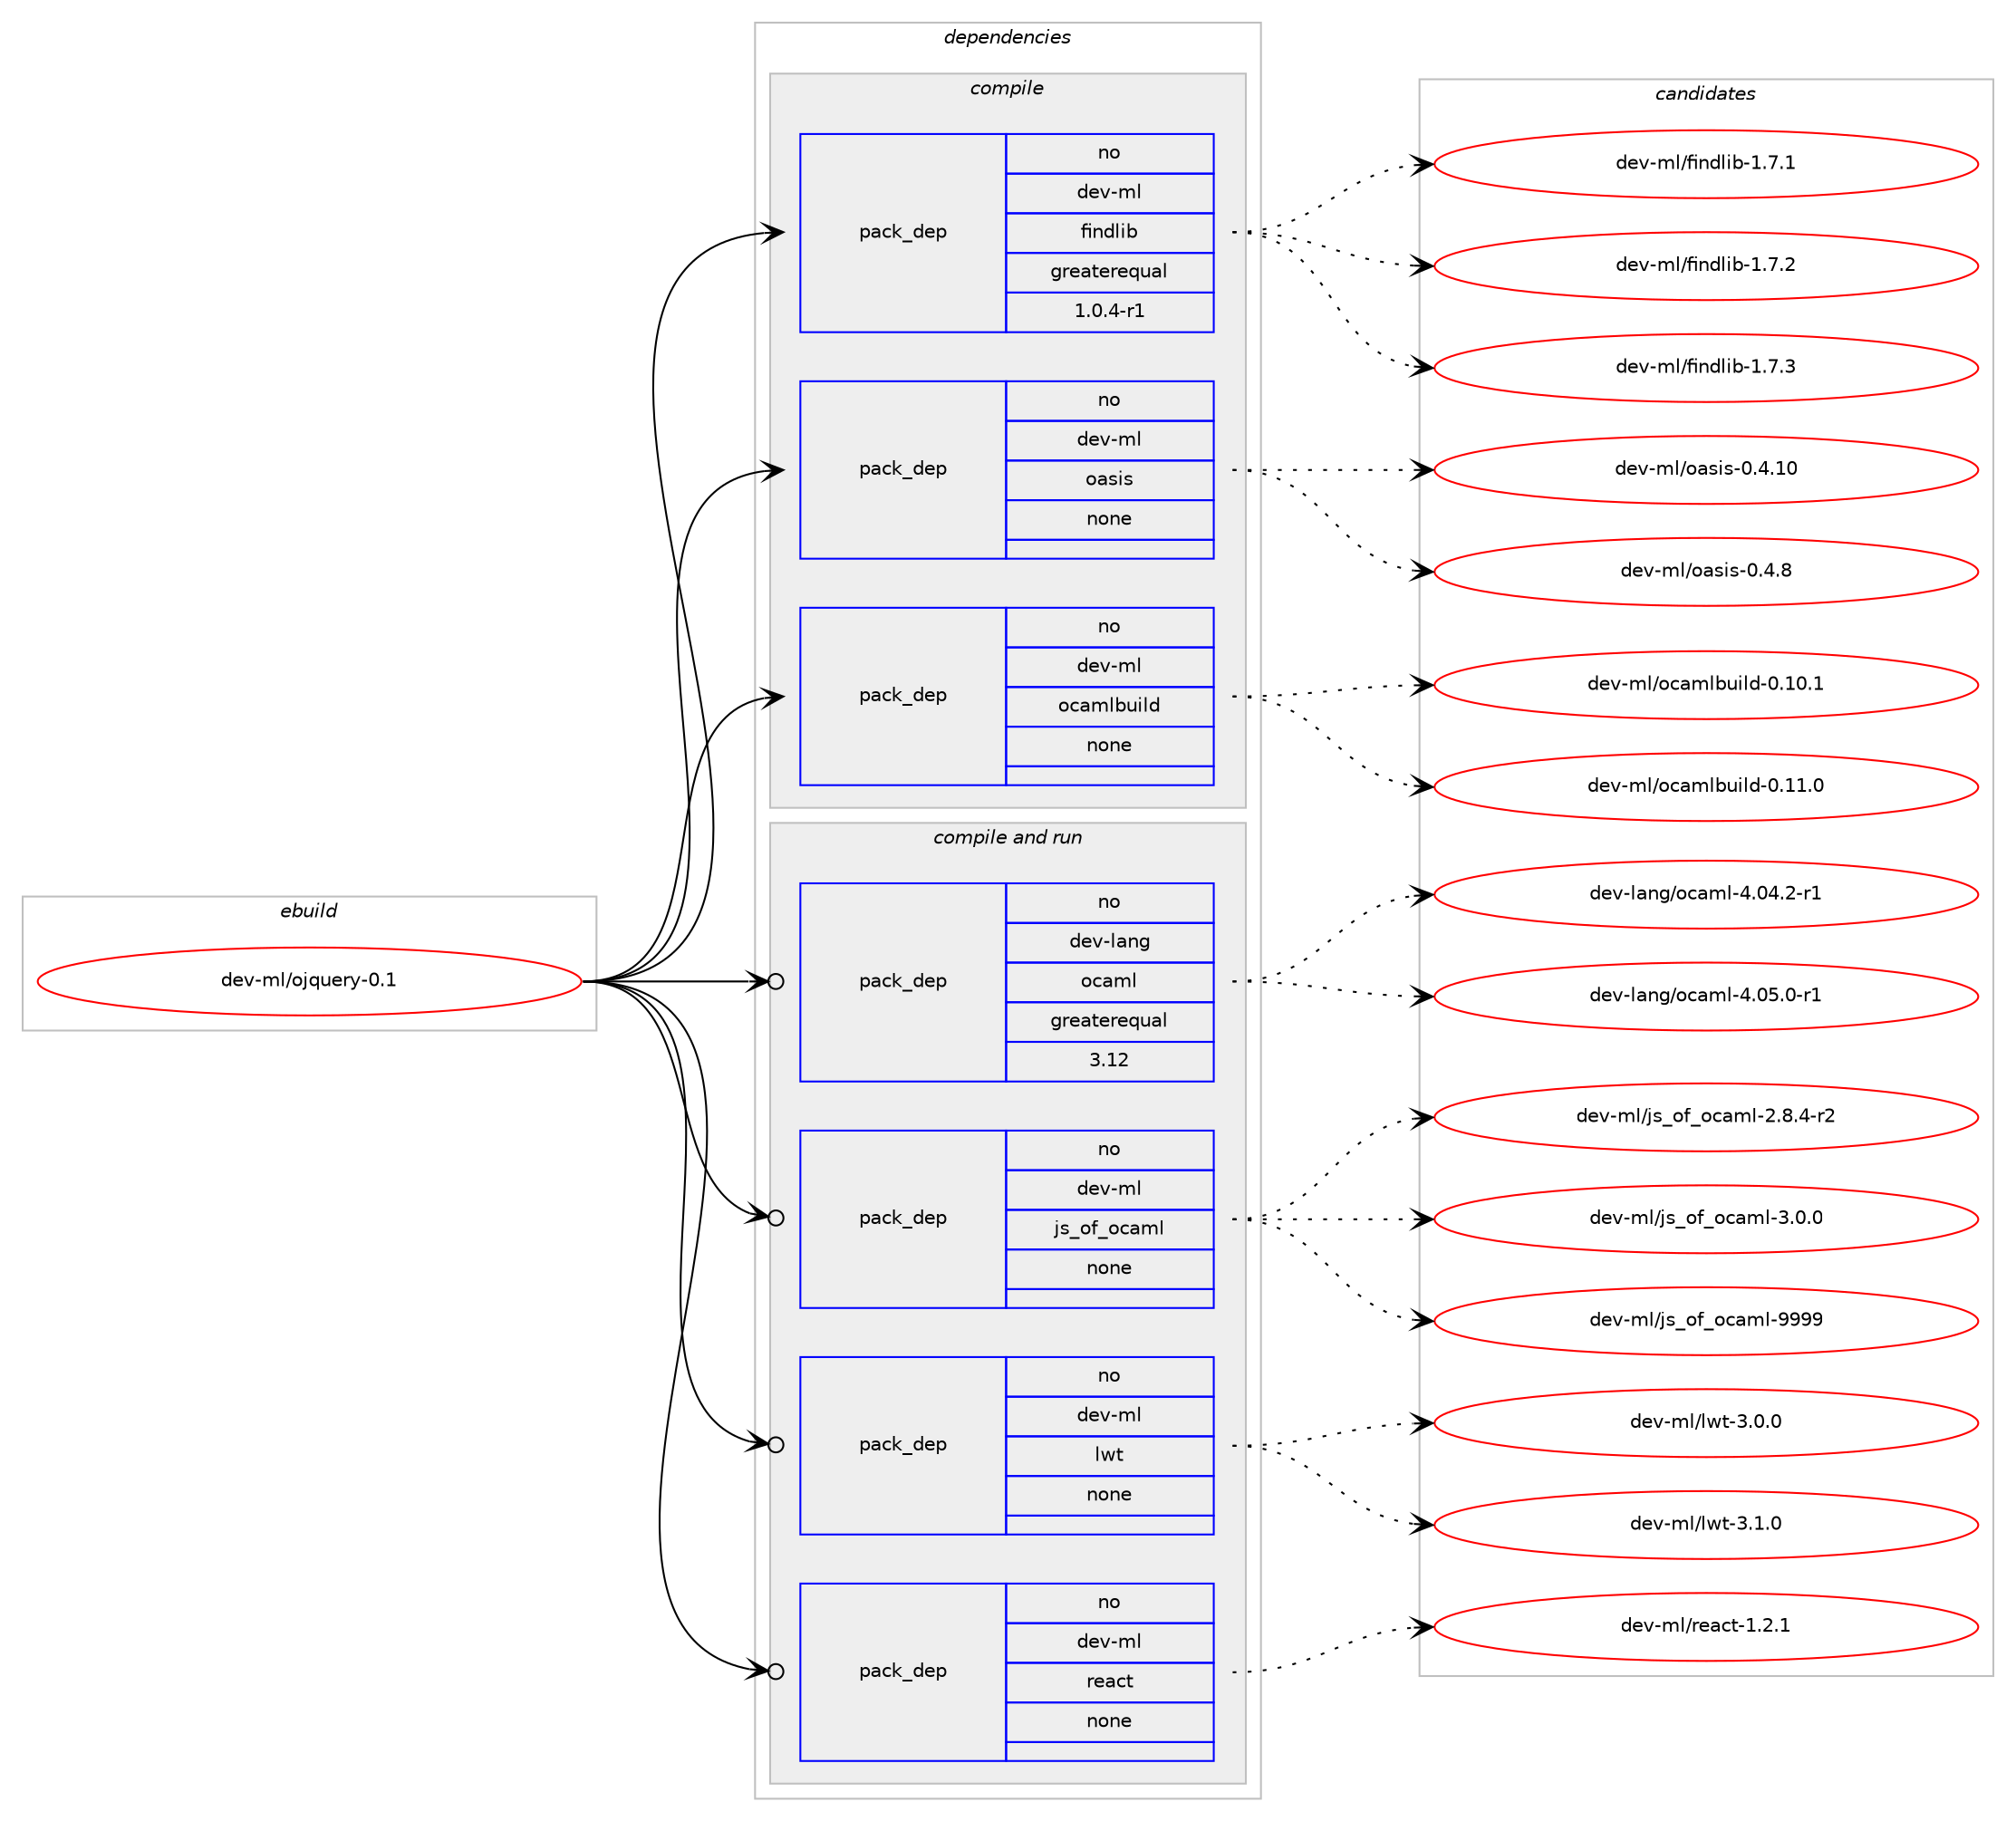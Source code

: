 digraph prolog {

# *************
# Graph options
# *************

newrank=true;
concentrate=true;
compound=true;
graph [rankdir=LR,fontname=Helvetica,fontsize=10,ranksep=1.5];#, ranksep=2.5, nodesep=0.2];
edge  [arrowhead=vee];
node  [fontname=Helvetica,fontsize=10];

# **********
# The ebuild
# **********

subgraph cluster_leftcol {
color=gray;
rank=same;
label=<<i>ebuild</i>>;
id [label="dev-ml/ojquery-0.1", color=red, width=4, href="../dev-ml/ojquery-0.1.svg"];
}

# ****************
# The dependencies
# ****************

subgraph cluster_midcol {
color=gray;
label=<<i>dependencies</i>>;
subgraph cluster_compile {
fillcolor="#eeeeee";
style=filled;
label=<<i>compile</i>>;
subgraph pack985150 {
dependency1375805 [label=<<TABLE BORDER="0" CELLBORDER="1" CELLSPACING="0" CELLPADDING="4" WIDTH="220"><TR><TD ROWSPAN="6" CELLPADDING="30">pack_dep</TD></TR><TR><TD WIDTH="110">no</TD></TR><TR><TD>dev-ml</TD></TR><TR><TD>findlib</TD></TR><TR><TD>greaterequal</TD></TR><TR><TD>1.0.4-r1</TD></TR></TABLE>>, shape=none, color=blue];
}
id:e -> dependency1375805:w [weight=20,style="solid",arrowhead="vee"];
subgraph pack985151 {
dependency1375806 [label=<<TABLE BORDER="0" CELLBORDER="1" CELLSPACING="0" CELLPADDING="4" WIDTH="220"><TR><TD ROWSPAN="6" CELLPADDING="30">pack_dep</TD></TR><TR><TD WIDTH="110">no</TD></TR><TR><TD>dev-ml</TD></TR><TR><TD>oasis</TD></TR><TR><TD>none</TD></TR><TR><TD></TD></TR></TABLE>>, shape=none, color=blue];
}
id:e -> dependency1375806:w [weight=20,style="solid",arrowhead="vee"];
subgraph pack985152 {
dependency1375807 [label=<<TABLE BORDER="0" CELLBORDER="1" CELLSPACING="0" CELLPADDING="4" WIDTH="220"><TR><TD ROWSPAN="6" CELLPADDING="30">pack_dep</TD></TR><TR><TD WIDTH="110">no</TD></TR><TR><TD>dev-ml</TD></TR><TR><TD>ocamlbuild</TD></TR><TR><TD>none</TD></TR><TR><TD></TD></TR></TABLE>>, shape=none, color=blue];
}
id:e -> dependency1375807:w [weight=20,style="solid",arrowhead="vee"];
}
subgraph cluster_compileandrun {
fillcolor="#eeeeee";
style=filled;
label=<<i>compile and run</i>>;
subgraph pack985153 {
dependency1375808 [label=<<TABLE BORDER="0" CELLBORDER="1" CELLSPACING="0" CELLPADDING="4" WIDTH="220"><TR><TD ROWSPAN="6" CELLPADDING="30">pack_dep</TD></TR><TR><TD WIDTH="110">no</TD></TR><TR><TD>dev-lang</TD></TR><TR><TD>ocaml</TD></TR><TR><TD>greaterequal</TD></TR><TR><TD>3.12</TD></TR></TABLE>>, shape=none, color=blue];
}
id:e -> dependency1375808:w [weight=20,style="solid",arrowhead="odotvee"];
subgraph pack985154 {
dependency1375809 [label=<<TABLE BORDER="0" CELLBORDER="1" CELLSPACING="0" CELLPADDING="4" WIDTH="220"><TR><TD ROWSPAN="6" CELLPADDING="30">pack_dep</TD></TR><TR><TD WIDTH="110">no</TD></TR><TR><TD>dev-ml</TD></TR><TR><TD>js_of_ocaml</TD></TR><TR><TD>none</TD></TR><TR><TD></TD></TR></TABLE>>, shape=none, color=blue];
}
id:e -> dependency1375809:w [weight=20,style="solid",arrowhead="odotvee"];
subgraph pack985155 {
dependency1375810 [label=<<TABLE BORDER="0" CELLBORDER="1" CELLSPACING="0" CELLPADDING="4" WIDTH="220"><TR><TD ROWSPAN="6" CELLPADDING="30">pack_dep</TD></TR><TR><TD WIDTH="110">no</TD></TR><TR><TD>dev-ml</TD></TR><TR><TD>lwt</TD></TR><TR><TD>none</TD></TR><TR><TD></TD></TR></TABLE>>, shape=none, color=blue];
}
id:e -> dependency1375810:w [weight=20,style="solid",arrowhead="odotvee"];
subgraph pack985156 {
dependency1375811 [label=<<TABLE BORDER="0" CELLBORDER="1" CELLSPACING="0" CELLPADDING="4" WIDTH="220"><TR><TD ROWSPAN="6" CELLPADDING="30">pack_dep</TD></TR><TR><TD WIDTH="110">no</TD></TR><TR><TD>dev-ml</TD></TR><TR><TD>react</TD></TR><TR><TD>none</TD></TR><TR><TD></TD></TR></TABLE>>, shape=none, color=blue];
}
id:e -> dependency1375811:w [weight=20,style="solid",arrowhead="odotvee"];
}
subgraph cluster_run {
fillcolor="#eeeeee";
style=filled;
label=<<i>run</i>>;
}
}

# **************
# The candidates
# **************

subgraph cluster_choices {
rank=same;
color=gray;
label=<<i>candidates</i>>;

subgraph choice985150 {
color=black;
nodesep=1;
choice100101118451091084710210511010010810598454946554649 [label="dev-ml/findlib-1.7.1", color=red, width=4,href="../dev-ml/findlib-1.7.1.svg"];
choice100101118451091084710210511010010810598454946554650 [label="dev-ml/findlib-1.7.2", color=red, width=4,href="../dev-ml/findlib-1.7.2.svg"];
choice100101118451091084710210511010010810598454946554651 [label="dev-ml/findlib-1.7.3", color=red, width=4,href="../dev-ml/findlib-1.7.3.svg"];
dependency1375805:e -> choice100101118451091084710210511010010810598454946554649:w [style=dotted,weight="100"];
dependency1375805:e -> choice100101118451091084710210511010010810598454946554650:w [style=dotted,weight="100"];
dependency1375805:e -> choice100101118451091084710210511010010810598454946554651:w [style=dotted,weight="100"];
}
subgraph choice985151 {
color=black;
nodesep=1;
choice10010111845109108471119711510511545484652464948 [label="dev-ml/oasis-0.4.10", color=red, width=4,href="../dev-ml/oasis-0.4.10.svg"];
choice100101118451091084711197115105115454846524656 [label="dev-ml/oasis-0.4.8", color=red, width=4,href="../dev-ml/oasis-0.4.8.svg"];
dependency1375806:e -> choice10010111845109108471119711510511545484652464948:w [style=dotted,weight="100"];
dependency1375806:e -> choice100101118451091084711197115105115454846524656:w [style=dotted,weight="100"];
}
subgraph choice985152 {
color=black;
nodesep=1;
choice100101118451091084711199971091089811710510810045484649484649 [label="dev-ml/ocamlbuild-0.10.1", color=red, width=4,href="../dev-ml/ocamlbuild-0.10.1.svg"];
choice100101118451091084711199971091089811710510810045484649494648 [label="dev-ml/ocamlbuild-0.11.0", color=red, width=4,href="../dev-ml/ocamlbuild-0.11.0.svg"];
dependency1375807:e -> choice100101118451091084711199971091089811710510810045484649484649:w [style=dotted,weight="100"];
dependency1375807:e -> choice100101118451091084711199971091089811710510810045484649494648:w [style=dotted,weight="100"];
}
subgraph choice985153 {
color=black;
nodesep=1;
choice1001011184510897110103471119997109108455246485246504511449 [label="dev-lang/ocaml-4.04.2-r1", color=red, width=4,href="../dev-lang/ocaml-4.04.2-r1.svg"];
choice1001011184510897110103471119997109108455246485346484511449 [label="dev-lang/ocaml-4.05.0-r1", color=red, width=4,href="../dev-lang/ocaml-4.05.0-r1.svg"];
dependency1375808:e -> choice1001011184510897110103471119997109108455246485246504511449:w [style=dotted,weight="100"];
dependency1375808:e -> choice1001011184510897110103471119997109108455246485346484511449:w [style=dotted,weight="100"];
}
subgraph choice985154 {
color=black;
nodesep=1;
choice1001011184510910847106115951111029511199971091084550465646524511450 [label="dev-ml/js_of_ocaml-2.8.4-r2", color=red, width=4,href="../dev-ml/js_of_ocaml-2.8.4-r2.svg"];
choice100101118451091084710611595111102951119997109108455146484648 [label="dev-ml/js_of_ocaml-3.0.0", color=red, width=4,href="../dev-ml/js_of_ocaml-3.0.0.svg"];
choice1001011184510910847106115951111029511199971091084557575757 [label="dev-ml/js_of_ocaml-9999", color=red, width=4,href="../dev-ml/js_of_ocaml-9999.svg"];
dependency1375809:e -> choice1001011184510910847106115951111029511199971091084550465646524511450:w [style=dotted,weight="100"];
dependency1375809:e -> choice100101118451091084710611595111102951119997109108455146484648:w [style=dotted,weight="100"];
dependency1375809:e -> choice1001011184510910847106115951111029511199971091084557575757:w [style=dotted,weight="100"];
}
subgraph choice985155 {
color=black;
nodesep=1;
choice1001011184510910847108119116455146484648 [label="dev-ml/lwt-3.0.0", color=red, width=4,href="../dev-ml/lwt-3.0.0.svg"];
choice1001011184510910847108119116455146494648 [label="dev-ml/lwt-3.1.0", color=red, width=4,href="../dev-ml/lwt-3.1.0.svg"];
dependency1375810:e -> choice1001011184510910847108119116455146484648:w [style=dotted,weight="100"];
dependency1375810:e -> choice1001011184510910847108119116455146494648:w [style=dotted,weight="100"];
}
subgraph choice985156 {
color=black;
nodesep=1;
choice10010111845109108471141019799116454946504649 [label="dev-ml/react-1.2.1", color=red, width=4,href="../dev-ml/react-1.2.1.svg"];
dependency1375811:e -> choice10010111845109108471141019799116454946504649:w [style=dotted,weight="100"];
}
}

}
